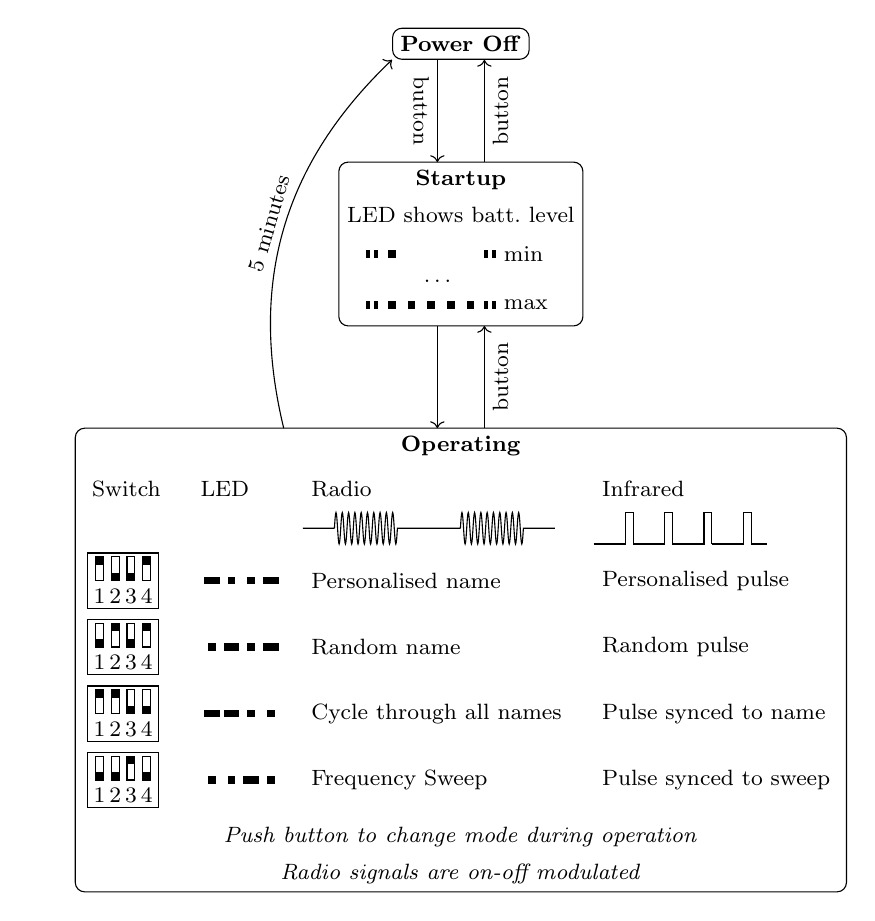 \footnotesize

\newcounter{swn}\setcounter{swn}{1}

\newcommand{\leds}[1]{
	\setcounter{swn}{1}
	\foreach \b in {#1} {
		\coordinate(swx) at (\theswn*2.5mm,0);
		\ifnum \b=0
			\fill ($(swx)+(-0.5mm,-0.5mm)$) rectangle ($(swx)+(+0.5mm,0.5mm)$);
		\fi
		\ifnum \b=1
			\fill ($(swx)+(-1mm,-0.5mm)$) rectangle ($(swx)+(+1mm,+0.5mm)$);
		\fi
		\ifnum \b=2
			\fill ($(swx)+(-0.75mm,-0.5mm)$) rectangle ($(swx)+(-0.25mm,+0.5mm)$);
			\fill ($(swx)+(0.25mm,-0.5mm)$) rectangle ($(swx)+(0.75mm,+0.5mm)$);
		\fi
		\stepcounter{swn};
	}
}

\newcommand{\switches}[1]{
	\setcounter{swn}{1}
	\foreach \b in {#1} {
		\coordinate(swx) at (\theswn*2mm,0);
		\draw  (swx) node[below]{\theswn} +(-0.5mm,0) rectangle +(0.5mm,3mm);
		\ifnum \b=0
			\fill ($(swx)+(-0.5mm,0mm)$) rectangle ($(swx)+(+0.5mm,1mm)$);
		\else
			\fill ($(swx)+(-0.5mm,2mm)$) rectangle ($(swx)+(+0.5mm,3mm)$);
		\fi
		\stepcounter{swn};
	}
	\draw (0.5mm,-3.5mm) rectangle ($(swx)+(1.5mm,3.5mm)$);
}

\newcommand{\rf}[3]{
	\coordinate(x0) at (#1*#3*2,0);
	\coordinate(x1) at (#1*#3*10,0);
	\coordinate(x2) at (#1*#3*16,0);
	\draw (0,0) -- (x0)
	\foreach \x in {1,...,{#3}} {++(0,0) sin ++({#1},{#2}) cos ++({#1},-{#2}) sin ++({#1},-{#2}) cos ++({#1},{#2})}
	-- (x1)
	\foreach \x in {1,...,{#3}} {++(0,0) sin ++({#1},{#2}) cos ++({#1},-{#2}) sin ++({#1},-{#2}) cos ++({#1},{#2})}
	-- (x2);
}

\newcommand{\af}[3]{
	\draw \foreach \x in {1,...,{#3}} {++(0,0) sin ++({#1},{#2}) cos ++({#1},-{#2}) sin ++({#1},-{#2}) cos ++({#1},{#2})};
}

\newcommand{\pulses}[4]{
	\draw (0,-{#2}) \foreach \x in {1,...,{#4}} {++(0,0)-- ++({#1},0)-- ++(0,{#2})-- ++(0,{#2})-- ++({#3},0)-- ++(0,-{#2})-- ++(0,-{#2})}
	-- ++(2mm,0);
}


\begin{tikzpicture}

		\matrix [row sep = 0.1em] (battleds){
		\leds{2,0,9,9,9,9,2}&\node[anchor=west]{min};\\
		\node[anchor=west]at(8mm,0){$\dots$};\\
		\leds{2,0,0,0,0,0,2}&\node[anchor=west]{max};\\
		};
		\node(battledtext) [anchor=west,above=0em of battleds] {LED shows batt.~level};
		\node[above=0em of battledtext](start){\textbf{Startup}};
		\node[draw,rounded corners=0.4em,above=of start,yshift=1em](sby){\textbf{Power Off}};
		\node[below=of battleds,yshift=-1em](op){\textbf{Operating}};
	
		\matrix [below=0em of op,row sep = 1mm, column sep = 3mm](opmode)
			{
				\node [anchor=west]{Switch};&\node [anchor=west]{LED};&\node [anchor=west]{Radio};&\node [anchor=west]{Infrared};\\
				&& \rf{0.20mm}{2mm}{10} & \pulses{4mm}{2mm}{1mm}{4}\\
				\switches{1,0,0,1} & \leds{1,0,0,1} & \node [anchor=west]{Personalised name}; & \node [anchor=west]{Personalised pulse};\\
				\switches{0,1,0,1} & \leds{0,1,0,1} & \node [anchor=west]{Random name}; & \node [anchor=west]{Random pulse};\\
				\switches{1,1,0,0} & \leds{1,1,0,0} & \node [anchor=west]{Cycle through all names}; & \node [anchor=west]{Pulse synced to name};\\
				\switches{0,0,1,0} & \leds{0,0,1,0} & \node [anchor=west]{Frequency Sweep}; & \node [anchor=west]{Pulse synced to sweep};\\
			};
	
	\node[below=0em of opmode](opnote){\emph{Push button to change mode during operation}};
	\node[below=0em of opnote](opnote){\emph{Radio signals are on-off modulated}};

	\draw [rounded corners=0.4em] (battledtext.west |- battleds.south) rectangle (battledtext.north east |- start.north);
	\draw [rounded corners=0.4em] (opmode.west |- opnote.south) rectangle (opmode.east |- op.north);


	\path[->] ($(battleds.south) - (1em,0)$) edge ($(op.north) - (1em,0)$)
		($(op.north) + (1em,0)$) edge node[sloped,below] {button} ($(battleds.south) + (1em,0)$)
		(opmode.135 |- op.north) edge [bend left] node[sloped,above] {5 minutes} (sby.south west)
		($(start.north) + (1em,0)$) edge node[sloped,below] {button} ($(sby.south) + (1em,0)$)
		($(sby.south) - (1em,0)$) edge node[sloped,below] {button} ($(start.north) - (1em,0)$);


\end{tikzpicture}